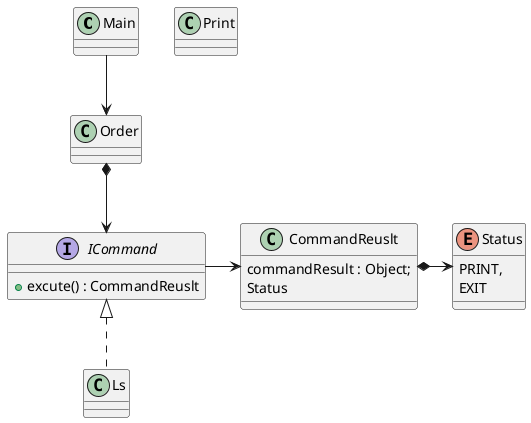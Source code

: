 @startuml RustOrderクラス図
    class Main
    class Order
    enum Status{
        PRINT,
        EXIT
    }

    class Print{
        
    }

    class CommandReuslt{
        commandResult : Object;
        Status
    }


    interface ICommand{
        + excute() : CommandReuslt
    }

    class Ls {}
    
    Main  -down-> Order

    'コマンドリザルト
    CommandReuslt *-> Status

    'コマンド
    ICommand -right-> CommandReuslt
    Order *-down-> ICommand
    Ls .up.|> ICommand

@enduml